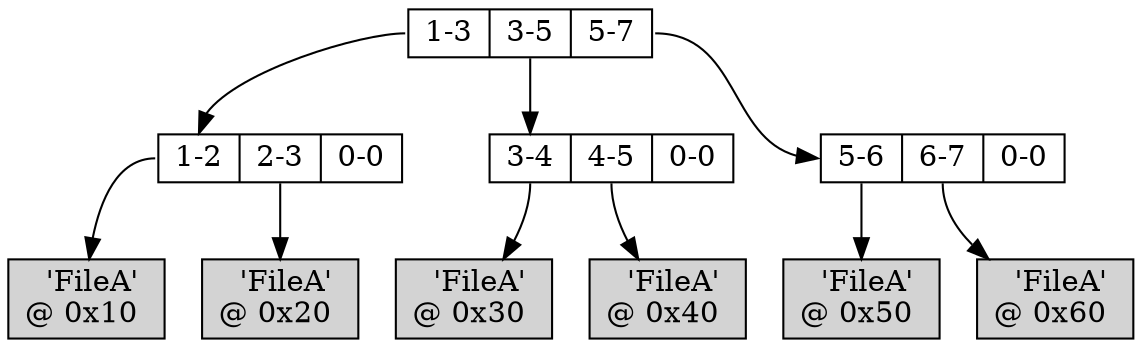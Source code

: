 # Example for dotting & viewing:
# dot -Tpng -o x.png man_data1.dot && eog x.png &

digraph RTree
{
	node [shape = record, height=.1];
	node4404 [ label="<f0>1-3|<f1>3-5|<f2>5-7"];
	node4404:f0->node4116:f0;
	node4404:f1->node4327:f0;
	node4404:f2->node4535:f0;
	node4116 [ label="<f0>1-2|<f1>2-3|<f2>0-0"];
	node4116:f0->id4219;
	id4219 [ label="'FileA' \r@ 0x10 \r",style=filled ];
	node4116:f1->id4246;
	id4246 [ label="'FileA' \r@ 0x20 \r",style=filled ];
	node4327 [ label="<f0>3-4|<f1>4-5|<f2>0-0"];
	node4327:f0->id4273;
	id4273 [ label="'FileA' \r@ 0x30 \r",style=filled ];
	node4327:f1->id4300;
	id4300 [ label="'FileA' \r@ 0x40 \r",style=filled ];
	node4535 [ label="<f0>5-6|<f1>6-7|<f2>0-0"];
	node4535:f0->id4481;
	id4481 [ label="'FileA' \r@ 0x50 \r",style=filled ];
	node4535:f1->id4508;
	id4508 [ label="'FileA' \r@ 0x60 \r",style=filled ];
}
